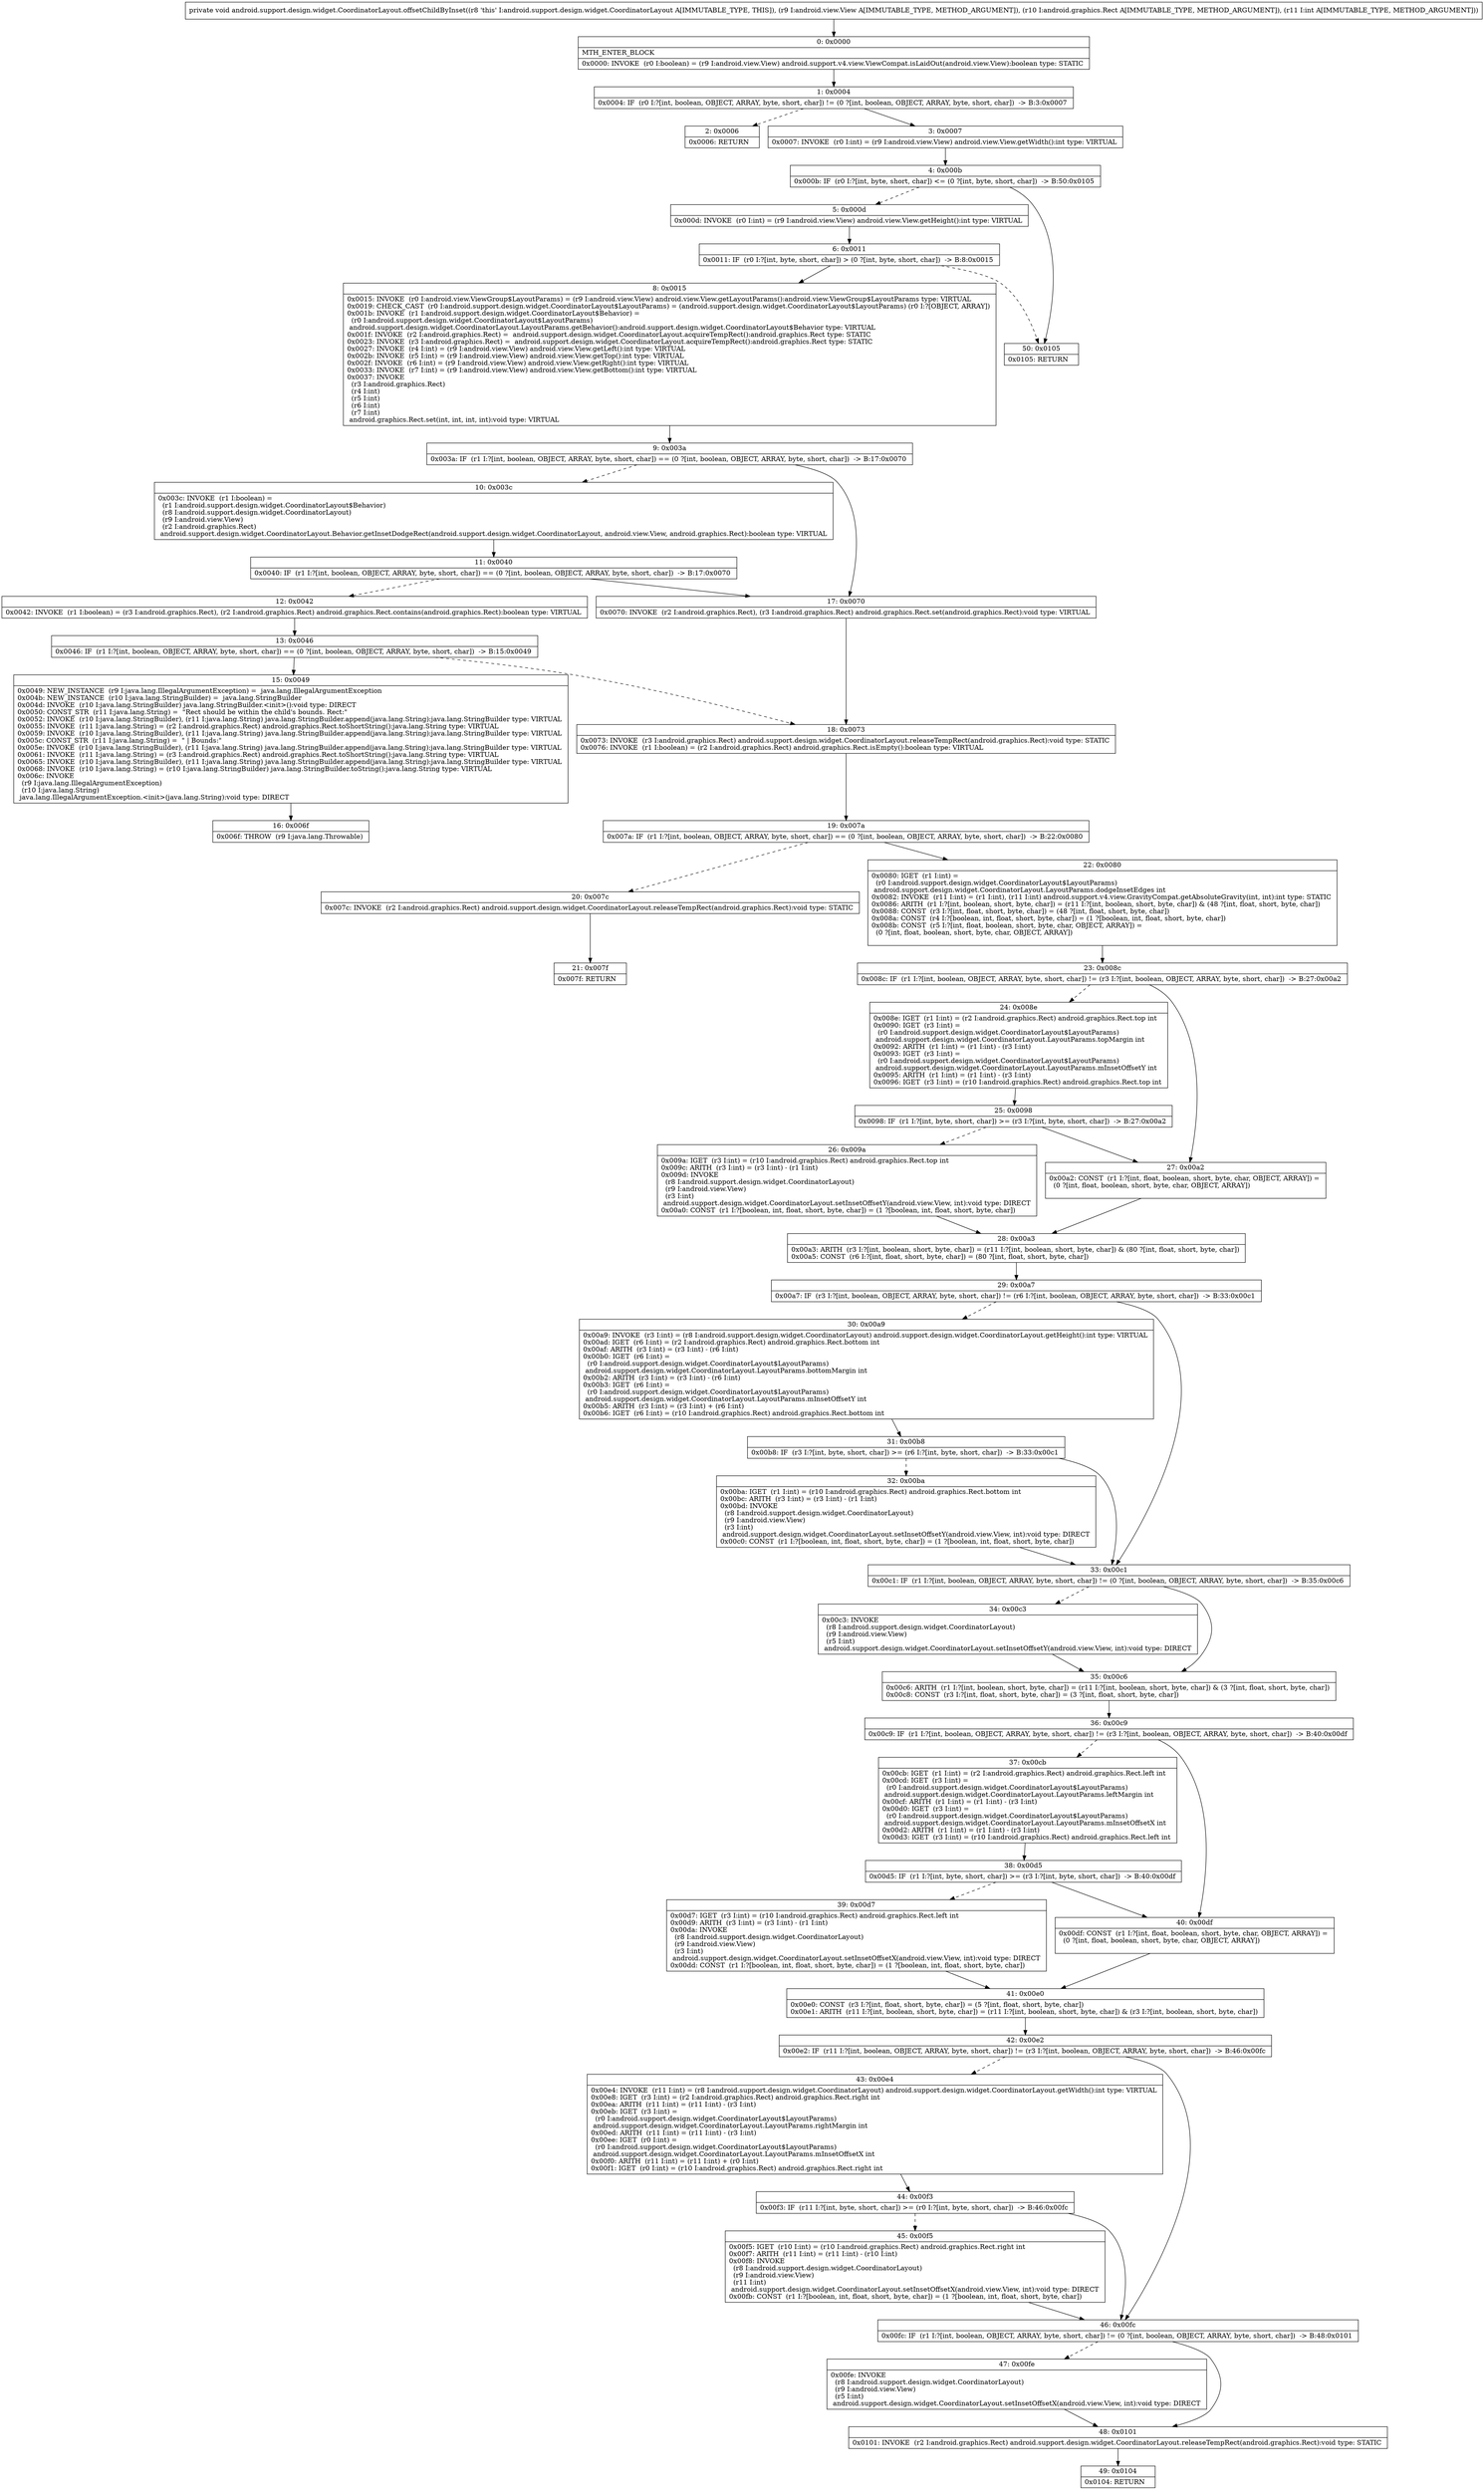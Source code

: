 digraph "CFG forandroid.support.design.widget.CoordinatorLayout.offsetChildByInset(Landroid\/view\/View;Landroid\/graphics\/Rect;I)V" {
Node_0 [shape=record,label="{0\:\ 0x0000|MTH_ENTER_BLOCK\l|0x0000: INVOKE  (r0 I:boolean) = (r9 I:android.view.View) android.support.v4.view.ViewCompat.isLaidOut(android.view.View):boolean type: STATIC \l}"];
Node_1 [shape=record,label="{1\:\ 0x0004|0x0004: IF  (r0 I:?[int, boolean, OBJECT, ARRAY, byte, short, char]) != (0 ?[int, boolean, OBJECT, ARRAY, byte, short, char])  \-\> B:3:0x0007 \l}"];
Node_2 [shape=record,label="{2\:\ 0x0006|0x0006: RETURN   \l}"];
Node_3 [shape=record,label="{3\:\ 0x0007|0x0007: INVOKE  (r0 I:int) = (r9 I:android.view.View) android.view.View.getWidth():int type: VIRTUAL \l}"];
Node_4 [shape=record,label="{4\:\ 0x000b|0x000b: IF  (r0 I:?[int, byte, short, char]) \<= (0 ?[int, byte, short, char])  \-\> B:50:0x0105 \l}"];
Node_5 [shape=record,label="{5\:\ 0x000d|0x000d: INVOKE  (r0 I:int) = (r9 I:android.view.View) android.view.View.getHeight():int type: VIRTUAL \l}"];
Node_6 [shape=record,label="{6\:\ 0x0011|0x0011: IF  (r0 I:?[int, byte, short, char]) \> (0 ?[int, byte, short, char])  \-\> B:8:0x0015 \l}"];
Node_8 [shape=record,label="{8\:\ 0x0015|0x0015: INVOKE  (r0 I:android.view.ViewGroup$LayoutParams) = (r9 I:android.view.View) android.view.View.getLayoutParams():android.view.ViewGroup$LayoutParams type: VIRTUAL \l0x0019: CHECK_CAST  (r0 I:android.support.design.widget.CoordinatorLayout$LayoutParams) = (android.support.design.widget.CoordinatorLayout$LayoutParams) (r0 I:?[OBJECT, ARRAY]) \l0x001b: INVOKE  (r1 I:android.support.design.widget.CoordinatorLayout$Behavior) = \l  (r0 I:android.support.design.widget.CoordinatorLayout$LayoutParams)\l android.support.design.widget.CoordinatorLayout.LayoutParams.getBehavior():android.support.design.widget.CoordinatorLayout$Behavior type: VIRTUAL \l0x001f: INVOKE  (r2 I:android.graphics.Rect) =  android.support.design.widget.CoordinatorLayout.acquireTempRect():android.graphics.Rect type: STATIC \l0x0023: INVOKE  (r3 I:android.graphics.Rect) =  android.support.design.widget.CoordinatorLayout.acquireTempRect():android.graphics.Rect type: STATIC \l0x0027: INVOKE  (r4 I:int) = (r9 I:android.view.View) android.view.View.getLeft():int type: VIRTUAL \l0x002b: INVOKE  (r5 I:int) = (r9 I:android.view.View) android.view.View.getTop():int type: VIRTUAL \l0x002f: INVOKE  (r6 I:int) = (r9 I:android.view.View) android.view.View.getRight():int type: VIRTUAL \l0x0033: INVOKE  (r7 I:int) = (r9 I:android.view.View) android.view.View.getBottom():int type: VIRTUAL \l0x0037: INVOKE  \l  (r3 I:android.graphics.Rect)\l  (r4 I:int)\l  (r5 I:int)\l  (r6 I:int)\l  (r7 I:int)\l android.graphics.Rect.set(int, int, int, int):void type: VIRTUAL \l}"];
Node_9 [shape=record,label="{9\:\ 0x003a|0x003a: IF  (r1 I:?[int, boolean, OBJECT, ARRAY, byte, short, char]) == (0 ?[int, boolean, OBJECT, ARRAY, byte, short, char])  \-\> B:17:0x0070 \l}"];
Node_10 [shape=record,label="{10\:\ 0x003c|0x003c: INVOKE  (r1 I:boolean) = \l  (r1 I:android.support.design.widget.CoordinatorLayout$Behavior)\l  (r8 I:android.support.design.widget.CoordinatorLayout)\l  (r9 I:android.view.View)\l  (r2 I:android.graphics.Rect)\l android.support.design.widget.CoordinatorLayout.Behavior.getInsetDodgeRect(android.support.design.widget.CoordinatorLayout, android.view.View, android.graphics.Rect):boolean type: VIRTUAL \l}"];
Node_11 [shape=record,label="{11\:\ 0x0040|0x0040: IF  (r1 I:?[int, boolean, OBJECT, ARRAY, byte, short, char]) == (0 ?[int, boolean, OBJECT, ARRAY, byte, short, char])  \-\> B:17:0x0070 \l}"];
Node_12 [shape=record,label="{12\:\ 0x0042|0x0042: INVOKE  (r1 I:boolean) = (r3 I:android.graphics.Rect), (r2 I:android.graphics.Rect) android.graphics.Rect.contains(android.graphics.Rect):boolean type: VIRTUAL \l}"];
Node_13 [shape=record,label="{13\:\ 0x0046|0x0046: IF  (r1 I:?[int, boolean, OBJECT, ARRAY, byte, short, char]) == (0 ?[int, boolean, OBJECT, ARRAY, byte, short, char])  \-\> B:15:0x0049 \l}"];
Node_15 [shape=record,label="{15\:\ 0x0049|0x0049: NEW_INSTANCE  (r9 I:java.lang.IllegalArgumentException) =  java.lang.IllegalArgumentException \l0x004b: NEW_INSTANCE  (r10 I:java.lang.StringBuilder) =  java.lang.StringBuilder \l0x004d: INVOKE  (r10 I:java.lang.StringBuilder) java.lang.StringBuilder.\<init\>():void type: DIRECT \l0x0050: CONST_STR  (r11 I:java.lang.String) =  \"Rect should be within the child's bounds. Rect:\" \l0x0052: INVOKE  (r10 I:java.lang.StringBuilder), (r11 I:java.lang.String) java.lang.StringBuilder.append(java.lang.String):java.lang.StringBuilder type: VIRTUAL \l0x0055: INVOKE  (r11 I:java.lang.String) = (r2 I:android.graphics.Rect) android.graphics.Rect.toShortString():java.lang.String type: VIRTUAL \l0x0059: INVOKE  (r10 I:java.lang.StringBuilder), (r11 I:java.lang.String) java.lang.StringBuilder.append(java.lang.String):java.lang.StringBuilder type: VIRTUAL \l0x005c: CONST_STR  (r11 I:java.lang.String) =  \" \| Bounds:\" \l0x005e: INVOKE  (r10 I:java.lang.StringBuilder), (r11 I:java.lang.String) java.lang.StringBuilder.append(java.lang.String):java.lang.StringBuilder type: VIRTUAL \l0x0061: INVOKE  (r11 I:java.lang.String) = (r3 I:android.graphics.Rect) android.graphics.Rect.toShortString():java.lang.String type: VIRTUAL \l0x0065: INVOKE  (r10 I:java.lang.StringBuilder), (r11 I:java.lang.String) java.lang.StringBuilder.append(java.lang.String):java.lang.StringBuilder type: VIRTUAL \l0x0068: INVOKE  (r10 I:java.lang.String) = (r10 I:java.lang.StringBuilder) java.lang.StringBuilder.toString():java.lang.String type: VIRTUAL \l0x006c: INVOKE  \l  (r9 I:java.lang.IllegalArgumentException)\l  (r10 I:java.lang.String)\l java.lang.IllegalArgumentException.\<init\>(java.lang.String):void type: DIRECT \l}"];
Node_16 [shape=record,label="{16\:\ 0x006f|0x006f: THROW  (r9 I:java.lang.Throwable) \l}"];
Node_17 [shape=record,label="{17\:\ 0x0070|0x0070: INVOKE  (r2 I:android.graphics.Rect), (r3 I:android.graphics.Rect) android.graphics.Rect.set(android.graphics.Rect):void type: VIRTUAL \l}"];
Node_18 [shape=record,label="{18\:\ 0x0073|0x0073: INVOKE  (r3 I:android.graphics.Rect) android.support.design.widget.CoordinatorLayout.releaseTempRect(android.graphics.Rect):void type: STATIC \l0x0076: INVOKE  (r1 I:boolean) = (r2 I:android.graphics.Rect) android.graphics.Rect.isEmpty():boolean type: VIRTUAL \l}"];
Node_19 [shape=record,label="{19\:\ 0x007a|0x007a: IF  (r1 I:?[int, boolean, OBJECT, ARRAY, byte, short, char]) == (0 ?[int, boolean, OBJECT, ARRAY, byte, short, char])  \-\> B:22:0x0080 \l}"];
Node_20 [shape=record,label="{20\:\ 0x007c|0x007c: INVOKE  (r2 I:android.graphics.Rect) android.support.design.widget.CoordinatorLayout.releaseTempRect(android.graphics.Rect):void type: STATIC \l}"];
Node_21 [shape=record,label="{21\:\ 0x007f|0x007f: RETURN   \l}"];
Node_22 [shape=record,label="{22\:\ 0x0080|0x0080: IGET  (r1 I:int) = \l  (r0 I:android.support.design.widget.CoordinatorLayout$LayoutParams)\l android.support.design.widget.CoordinatorLayout.LayoutParams.dodgeInsetEdges int \l0x0082: INVOKE  (r11 I:int) = (r1 I:int), (r11 I:int) android.support.v4.view.GravityCompat.getAbsoluteGravity(int, int):int type: STATIC \l0x0086: ARITH  (r1 I:?[int, boolean, short, byte, char]) = (r11 I:?[int, boolean, short, byte, char]) & (48 ?[int, float, short, byte, char]) \l0x0088: CONST  (r3 I:?[int, float, short, byte, char]) = (48 ?[int, float, short, byte, char]) \l0x008a: CONST  (r4 I:?[boolean, int, float, short, byte, char]) = (1 ?[boolean, int, float, short, byte, char]) \l0x008b: CONST  (r5 I:?[int, float, boolean, short, byte, char, OBJECT, ARRAY]) = \l  (0 ?[int, float, boolean, short, byte, char, OBJECT, ARRAY])\l \l}"];
Node_23 [shape=record,label="{23\:\ 0x008c|0x008c: IF  (r1 I:?[int, boolean, OBJECT, ARRAY, byte, short, char]) != (r3 I:?[int, boolean, OBJECT, ARRAY, byte, short, char])  \-\> B:27:0x00a2 \l}"];
Node_24 [shape=record,label="{24\:\ 0x008e|0x008e: IGET  (r1 I:int) = (r2 I:android.graphics.Rect) android.graphics.Rect.top int \l0x0090: IGET  (r3 I:int) = \l  (r0 I:android.support.design.widget.CoordinatorLayout$LayoutParams)\l android.support.design.widget.CoordinatorLayout.LayoutParams.topMargin int \l0x0092: ARITH  (r1 I:int) = (r1 I:int) \- (r3 I:int) \l0x0093: IGET  (r3 I:int) = \l  (r0 I:android.support.design.widget.CoordinatorLayout$LayoutParams)\l android.support.design.widget.CoordinatorLayout.LayoutParams.mInsetOffsetY int \l0x0095: ARITH  (r1 I:int) = (r1 I:int) \- (r3 I:int) \l0x0096: IGET  (r3 I:int) = (r10 I:android.graphics.Rect) android.graphics.Rect.top int \l}"];
Node_25 [shape=record,label="{25\:\ 0x0098|0x0098: IF  (r1 I:?[int, byte, short, char]) \>= (r3 I:?[int, byte, short, char])  \-\> B:27:0x00a2 \l}"];
Node_26 [shape=record,label="{26\:\ 0x009a|0x009a: IGET  (r3 I:int) = (r10 I:android.graphics.Rect) android.graphics.Rect.top int \l0x009c: ARITH  (r3 I:int) = (r3 I:int) \- (r1 I:int) \l0x009d: INVOKE  \l  (r8 I:android.support.design.widget.CoordinatorLayout)\l  (r9 I:android.view.View)\l  (r3 I:int)\l android.support.design.widget.CoordinatorLayout.setInsetOffsetY(android.view.View, int):void type: DIRECT \l0x00a0: CONST  (r1 I:?[boolean, int, float, short, byte, char]) = (1 ?[boolean, int, float, short, byte, char]) \l}"];
Node_27 [shape=record,label="{27\:\ 0x00a2|0x00a2: CONST  (r1 I:?[int, float, boolean, short, byte, char, OBJECT, ARRAY]) = \l  (0 ?[int, float, boolean, short, byte, char, OBJECT, ARRAY])\l \l}"];
Node_28 [shape=record,label="{28\:\ 0x00a3|0x00a3: ARITH  (r3 I:?[int, boolean, short, byte, char]) = (r11 I:?[int, boolean, short, byte, char]) & (80 ?[int, float, short, byte, char]) \l0x00a5: CONST  (r6 I:?[int, float, short, byte, char]) = (80 ?[int, float, short, byte, char]) \l}"];
Node_29 [shape=record,label="{29\:\ 0x00a7|0x00a7: IF  (r3 I:?[int, boolean, OBJECT, ARRAY, byte, short, char]) != (r6 I:?[int, boolean, OBJECT, ARRAY, byte, short, char])  \-\> B:33:0x00c1 \l}"];
Node_30 [shape=record,label="{30\:\ 0x00a9|0x00a9: INVOKE  (r3 I:int) = (r8 I:android.support.design.widget.CoordinatorLayout) android.support.design.widget.CoordinatorLayout.getHeight():int type: VIRTUAL \l0x00ad: IGET  (r6 I:int) = (r2 I:android.graphics.Rect) android.graphics.Rect.bottom int \l0x00af: ARITH  (r3 I:int) = (r3 I:int) \- (r6 I:int) \l0x00b0: IGET  (r6 I:int) = \l  (r0 I:android.support.design.widget.CoordinatorLayout$LayoutParams)\l android.support.design.widget.CoordinatorLayout.LayoutParams.bottomMargin int \l0x00b2: ARITH  (r3 I:int) = (r3 I:int) \- (r6 I:int) \l0x00b3: IGET  (r6 I:int) = \l  (r0 I:android.support.design.widget.CoordinatorLayout$LayoutParams)\l android.support.design.widget.CoordinatorLayout.LayoutParams.mInsetOffsetY int \l0x00b5: ARITH  (r3 I:int) = (r3 I:int) + (r6 I:int) \l0x00b6: IGET  (r6 I:int) = (r10 I:android.graphics.Rect) android.graphics.Rect.bottom int \l}"];
Node_31 [shape=record,label="{31\:\ 0x00b8|0x00b8: IF  (r3 I:?[int, byte, short, char]) \>= (r6 I:?[int, byte, short, char])  \-\> B:33:0x00c1 \l}"];
Node_32 [shape=record,label="{32\:\ 0x00ba|0x00ba: IGET  (r1 I:int) = (r10 I:android.graphics.Rect) android.graphics.Rect.bottom int \l0x00bc: ARITH  (r3 I:int) = (r3 I:int) \- (r1 I:int) \l0x00bd: INVOKE  \l  (r8 I:android.support.design.widget.CoordinatorLayout)\l  (r9 I:android.view.View)\l  (r3 I:int)\l android.support.design.widget.CoordinatorLayout.setInsetOffsetY(android.view.View, int):void type: DIRECT \l0x00c0: CONST  (r1 I:?[boolean, int, float, short, byte, char]) = (1 ?[boolean, int, float, short, byte, char]) \l}"];
Node_33 [shape=record,label="{33\:\ 0x00c1|0x00c1: IF  (r1 I:?[int, boolean, OBJECT, ARRAY, byte, short, char]) != (0 ?[int, boolean, OBJECT, ARRAY, byte, short, char])  \-\> B:35:0x00c6 \l}"];
Node_34 [shape=record,label="{34\:\ 0x00c3|0x00c3: INVOKE  \l  (r8 I:android.support.design.widget.CoordinatorLayout)\l  (r9 I:android.view.View)\l  (r5 I:int)\l android.support.design.widget.CoordinatorLayout.setInsetOffsetY(android.view.View, int):void type: DIRECT \l}"];
Node_35 [shape=record,label="{35\:\ 0x00c6|0x00c6: ARITH  (r1 I:?[int, boolean, short, byte, char]) = (r11 I:?[int, boolean, short, byte, char]) & (3 ?[int, float, short, byte, char]) \l0x00c8: CONST  (r3 I:?[int, float, short, byte, char]) = (3 ?[int, float, short, byte, char]) \l}"];
Node_36 [shape=record,label="{36\:\ 0x00c9|0x00c9: IF  (r1 I:?[int, boolean, OBJECT, ARRAY, byte, short, char]) != (r3 I:?[int, boolean, OBJECT, ARRAY, byte, short, char])  \-\> B:40:0x00df \l}"];
Node_37 [shape=record,label="{37\:\ 0x00cb|0x00cb: IGET  (r1 I:int) = (r2 I:android.graphics.Rect) android.graphics.Rect.left int \l0x00cd: IGET  (r3 I:int) = \l  (r0 I:android.support.design.widget.CoordinatorLayout$LayoutParams)\l android.support.design.widget.CoordinatorLayout.LayoutParams.leftMargin int \l0x00cf: ARITH  (r1 I:int) = (r1 I:int) \- (r3 I:int) \l0x00d0: IGET  (r3 I:int) = \l  (r0 I:android.support.design.widget.CoordinatorLayout$LayoutParams)\l android.support.design.widget.CoordinatorLayout.LayoutParams.mInsetOffsetX int \l0x00d2: ARITH  (r1 I:int) = (r1 I:int) \- (r3 I:int) \l0x00d3: IGET  (r3 I:int) = (r10 I:android.graphics.Rect) android.graphics.Rect.left int \l}"];
Node_38 [shape=record,label="{38\:\ 0x00d5|0x00d5: IF  (r1 I:?[int, byte, short, char]) \>= (r3 I:?[int, byte, short, char])  \-\> B:40:0x00df \l}"];
Node_39 [shape=record,label="{39\:\ 0x00d7|0x00d7: IGET  (r3 I:int) = (r10 I:android.graphics.Rect) android.graphics.Rect.left int \l0x00d9: ARITH  (r3 I:int) = (r3 I:int) \- (r1 I:int) \l0x00da: INVOKE  \l  (r8 I:android.support.design.widget.CoordinatorLayout)\l  (r9 I:android.view.View)\l  (r3 I:int)\l android.support.design.widget.CoordinatorLayout.setInsetOffsetX(android.view.View, int):void type: DIRECT \l0x00dd: CONST  (r1 I:?[boolean, int, float, short, byte, char]) = (1 ?[boolean, int, float, short, byte, char]) \l}"];
Node_40 [shape=record,label="{40\:\ 0x00df|0x00df: CONST  (r1 I:?[int, float, boolean, short, byte, char, OBJECT, ARRAY]) = \l  (0 ?[int, float, boolean, short, byte, char, OBJECT, ARRAY])\l \l}"];
Node_41 [shape=record,label="{41\:\ 0x00e0|0x00e0: CONST  (r3 I:?[int, float, short, byte, char]) = (5 ?[int, float, short, byte, char]) \l0x00e1: ARITH  (r11 I:?[int, boolean, short, byte, char]) = (r11 I:?[int, boolean, short, byte, char]) & (r3 I:?[int, boolean, short, byte, char]) \l}"];
Node_42 [shape=record,label="{42\:\ 0x00e2|0x00e2: IF  (r11 I:?[int, boolean, OBJECT, ARRAY, byte, short, char]) != (r3 I:?[int, boolean, OBJECT, ARRAY, byte, short, char])  \-\> B:46:0x00fc \l}"];
Node_43 [shape=record,label="{43\:\ 0x00e4|0x00e4: INVOKE  (r11 I:int) = (r8 I:android.support.design.widget.CoordinatorLayout) android.support.design.widget.CoordinatorLayout.getWidth():int type: VIRTUAL \l0x00e8: IGET  (r3 I:int) = (r2 I:android.graphics.Rect) android.graphics.Rect.right int \l0x00ea: ARITH  (r11 I:int) = (r11 I:int) \- (r3 I:int) \l0x00eb: IGET  (r3 I:int) = \l  (r0 I:android.support.design.widget.CoordinatorLayout$LayoutParams)\l android.support.design.widget.CoordinatorLayout.LayoutParams.rightMargin int \l0x00ed: ARITH  (r11 I:int) = (r11 I:int) \- (r3 I:int) \l0x00ee: IGET  (r0 I:int) = \l  (r0 I:android.support.design.widget.CoordinatorLayout$LayoutParams)\l android.support.design.widget.CoordinatorLayout.LayoutParams.mInsetOffsetX int \l0x00f0: ARITH  (r11 I:int) = (r11 I:int) + (r0 I:int) \l0x00f1: IGET  (r0 I:int) = (r10 I:android.graphics.Rect) android.graphics.Rect.right int \l}"];
Node_44 [shape=record,label="{44\:\ 0x00f3|0x00f3: IF  (r11 I:?[int, byte, short, char]) \>= (r0 I:?[int, byte, short, char])  \-\> B:46:0x00fc \l}"];
Node_45 [shape=record,label="{45\:\ 0x00f5|0x00f5: IGET  (r10 I:int) = (r10 I:android.graphics.Rect) android.graphics.Rect.right int \l0x00f7: ARITH  (r11 I:int) = (r11 I:int) \- (r10 I:int) \l0x00f8: INVOKE  \l  (r8 I:android.support.design.widget.CoordinatorLayout)\l  (r9 I:android.view.View)\l  (r11 I:int)\l android.support.design.widget.CoordinatorLayout.setInsetOffsetX(android.view.View, int):void type: DIRECT \l0x00fb: CONST  (r1 I:?[boolean, int, float, short, byte, char]) = (1 ?[boolean, int, float, short, byte, char]) \l}"];
Node_46 [shape=record,label="{46\:\ 0x00fc|0x00fc: IF  (r1 I:?[int, boolean, OBJECT, ARRAY, byte, short, char]) != (0 ?[int, boolean, OBJECT, ARRAY, byte, short, char])  \-\> B:48:0x0101 \l}"];
Node_47 [shape=record,label="{47\:\ 0x00fe|0x00fe: INVOKE  \l  (r8 I:android.support.design.widget.CoordinatorLayout)\l  (r9 I:android.view.View)\l  (r5 I:int)\l android.support.design.widget.CoordinatorLayout.setInsetOffsetX(android.view.View, int):void type: DIRECT \l}"];
Node_48 [shape=record,label="{48\:\ 0x0101|0x0101: INVOKE  (r2 I:android.graphics.Rect) android.support.design.widget.CoordinatorLayout.releaseTempRect(android.graphics.Rect):void type: STATIC \l}"];
Node_49 [shape=record,label="{49\:\ 0x0104|0x0104: RETURN   \l}"];
Node_50 [shape=record,label="{50\:\ 0x0105|0x0105: RETURN   \l}"];
MethodNode[shape=record,label="{private void android.support.design.widget.CoordinatorLayout.offsetChildByInset((r8 'this' I:android.support.design.widget.CoordinatorLayout A[IMMUTABLE_TYPE, THIS]), (r9 I:android.view.View A[IMMUTABLE_TYPE, METHOD_ARGUMENT]), (r10 I:android.graphics.Rect A[IMMUTABLE_TYPE, METHOD_ARGUMENT]), (r11 I:int A[IMMUTABLE_TYPE, METHOD_ARGUMENT])) }"];
MethodNode -> Node_0;
Node_0 -> Node_1;
Node_1 -> Node_2[style=dashed];
Node_1 -> Node_3;
Node_3 -> Node_4;
Node_4 -> Node_5[style=dashed];
Node_4 -> Node_50;
Node_5 -> Node_6;
Node_6 -> Node_8;
Node_6 -> Node_50[style=dashed];
Node_8 -> Node_9;
Node_9 -> Node_10[style=dashed];
Node_9 -> Node_17;
Node_10 -> Node_11;
Node_11 -> Node_12[style=dashed];
Node_11 -> Node_17;
Node_12 -> Node_13;
Node_13 -> Node_15;
Node_13 -> Node_18[style=dashed];
Node_15 -> Node_16;
Node_17 -> Node_18;
Node_18 -> Node_19;
Node_19 -> Node_20[style=dashed];
Node_19 -> Node_22;
Node_20 -> Node_21;
Node_22 -> Node_23;
Node_23 -> Node_24[style=dashed];
Node_23 -> Node_27;
Node_24 -> Node_25;
Node_25 -> Node_26[style=dashed];
Node_25 -> Node_27;
Node_26 -> Node_28;
Node_27 -> Node_28;
Node_28 -> Node_29;
Node_29 -> Node_30[style=dashed];
Node_29 -> Node_33;
Node_30 -> Node_31;
Node_31 -> Node_32[style=dashed];
Node_31 -> Node_33;
Node_32 -> Node_33;
Node_33 -> Node_34[style=dashed];
Node_33 -> Node_35;
Node_34 -> Node_35;
Node_35 -> Node_36;
Node_36 -> Node_37[style=dashed];
Node_36 -> Node_40;
Node_37 -> Node_38;
Node_38 -> Node_39[style=dashed];
Node_38 -> Node_40;
Node_39 -> Node_41;
Node_40 -> Node_41;
Node_41 -> Node_42;
Node_42 -> Node_43[style=dashed];
Node_42 -> Node_46;
Node_43 -> Node_44;
Node_44 -> Node_45[style=dashed];
Node_44 -> Node_46;
Node_45 -> Node_46;
Node_46 -> Node_47[style=dashed];
Node_46 -> Node_48;
Node_47 -> Node_48;
Node_48 -> Node_49;
}

